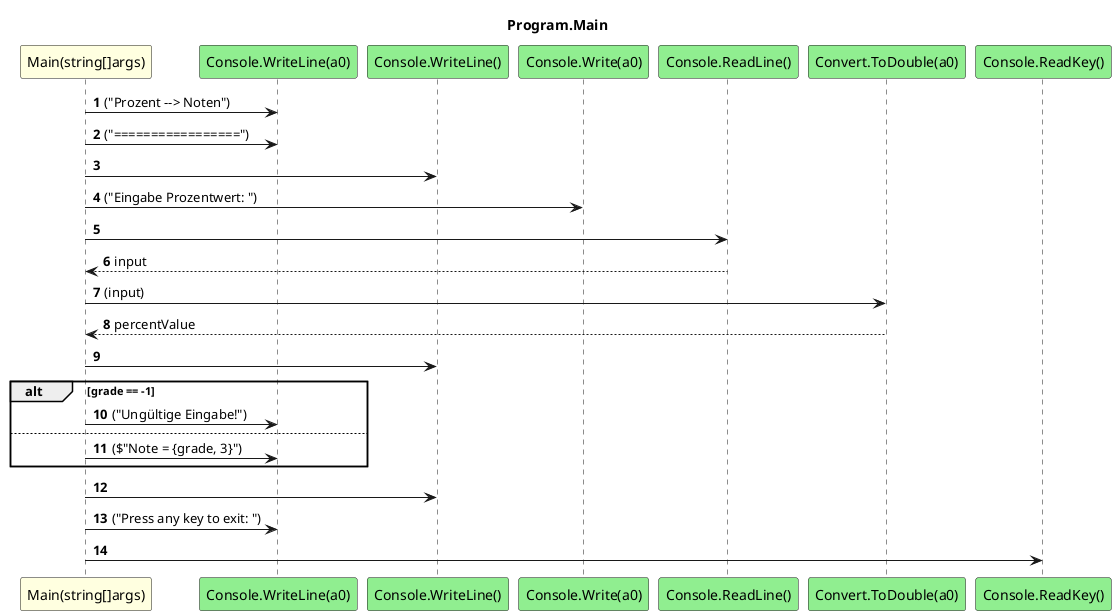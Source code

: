 @startuml Program.Main
title Program.Main
participant "Main(string[]args)" as Main_p0 #LightYellow
participant "Console.WriteLine(a0)" as Console_WriteLine_a0 #LightGreen
participant "Console.WriteLine()" as Console_WriteLine #LightGreen
participant "Console.Write(a0)" as Console_Write_a0 #LightGreen
participant "Console.ReadLine()" as Console_ReadLine #LightGreen
participant "Convert.ToDouble(a0)" as Convert_ToDouble_a0 #LightGreen
participant "Console.ReadKey()" as Console_ReadKey #LightGreen
autonumber
Main_p0 -> Console_WriteLine_a0 : ("Prozent --> Noten")
Main_p0 -> Console_WriteLine_a0 : ("=================")
Main_p0 -> Console_WriteLine
Main_p0 -> Console_Write_a0 : ("Eingabe Prozentwert: ")
Main_p0 -> Console_ReadLine
Console_ReadLine --> Main_p0 : input
Main_p0 -> Convert_ToDouble_a0 : (input)
Convert_ToDouble_a0 --> Main_p0 : percentValue
Main_p0 -> Console_WriteLine
alt grade == -1
    Main_p0 -> Console_WriteLine_a0 : ("Ungültige Eingabe!")
    else
        Main_p0 -> Console_WriteLine_a0 : ($"Note = {grade, 3}")
end
Main_p0 -> Console_WriteLine
Main_p0 -> Console_WriteLine_a0 : ("Press any key to exit: ")
Main_p0 -> Console_ReadKey
@enduml
